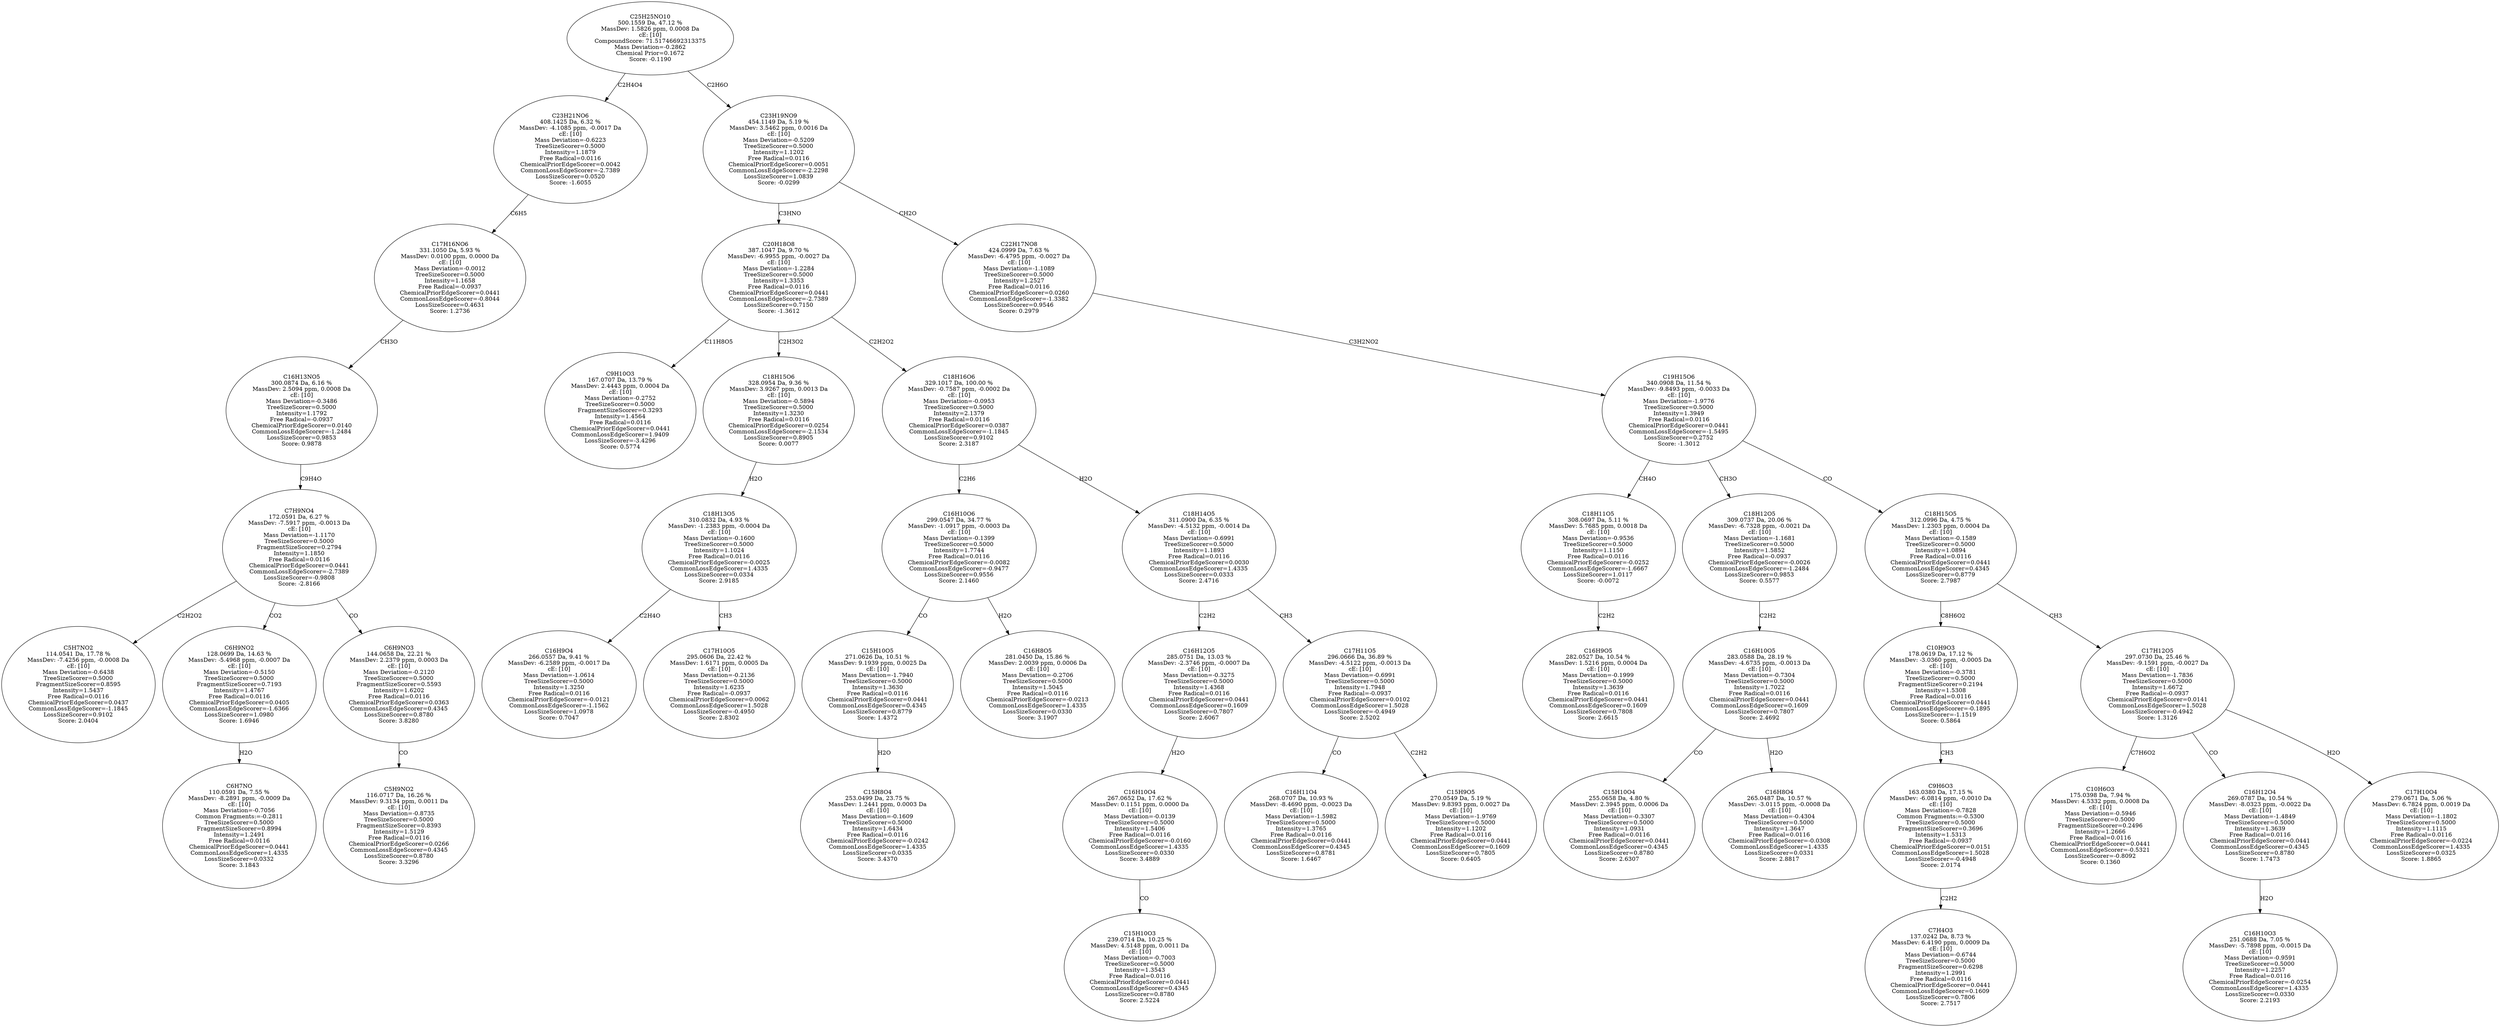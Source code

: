 strict digraph {
v1 [label="C5H7NO2\n114.0541 Da, 17.78 %\nMassDev: -7.4256 ppm, -0.0008 Da\ncE: [10]\nMass Deviation=-0.6438\nTreeSizeScorer=0.5000\nFragmentSizeScorer=0.8595\nIntensity=1.5437\nFree Radical=0.0116\nChemicalPriorEdgeScorer=0.0437\nCommonLossEdgeScorer=-1.1845\nLossSizeScorer=0.9102\nScore: 2.0404"];
v2 [label="C6H7NO\n110.0591 Da, 7.55 %\nMassDev: -8.2891 ppm, -0.0009 Da\ncE: [10]\nMass Deviation=-0.7056\nCommon Fragments:=-0.2811\nTreeSizeScorer=0.5000\nFragmentSizeScorer=0.8994\nIntensity=1.2491\nFree Radical=0.0116\nChemicalPriorEdgeScorer=0.0441\nCommonLossEdgeScorer=1.4335\nLossSizeScorer=0.0332\nScore: 3.1843"];
v3 [label="C6H9NO2\n128.0699 Da, 14.63 %\nMassDev: -5.4968 ppm, -0.0007 Da\ncE: [10]\nMass Deviation=-0.5150\nTreeSizeScorer=0.5000\nFragmentSizeScorer=0.7193\nIntensity=1.4767\nFree Radical=0.0116\nChemicalPriorEdgeScorer=0.0405\nCommonLossEdgeScorer=-1.6366\nLossSizeScorer=1.0980\nScore: 1.6946"];
v4 [label="C5H9NO2\n116.0717 Da, 16.26 %\nMassDev: 9.3134 ppm, 0.0011 Da\ncE: [10]\nMass Deviation=-0.8735\nTreeSizeScorer=0.5000\nFragmentSizeScorer=0.8393\nIntensity=1.5129\nFree Radical=0.0116\nChemicalPriorEdgeScorer=0.0266\nCommonLossEdgeScorer=0.4345\nLossSizeScorer=0.8780\nScore: 3.3296"];
v5 [label="C6H9NO3\n144.0658 Da, 22.21 %\nMassDev: 2.2379 ppm, 0.0003 Da\ncE: [10]\nMass Deviation=-0.2120\nTreeSizeScorer=0.5000\nFragmentSizeScorer=0.5593\nIntensity=1.6202\nFree Radical=0.0116\nChemicalPriorEdgeScorer=0.0363\nCommonLossEdgeScorer=0.4345\nLossSizeScorer=0.8780\nScore: 3.8280"];
v6 [label="C7H9NO4\n172.0591 Da, 6.27 %\nMassDev: -7.5917 ppm, -0.0013 Da\ncE: [10]\nMass Deviation=-1.1170\nTreeSizeScorer=0.5000\nFragmentSizeScorer=0.2794\nIntensity=1.1850\nFree Radical=0.0116\nChemicalPriorEdgeScorer=0.0441\nCommonLossEdgeScorer=-2.7389\nLossSizeScorer=-0.9808\nScore: -2.8166"];
v7 [label="C16H13NO5\n300.0874 Da, 6.16 %\nMassDev: 2.5094 ppm, 0.0008 Da\ncE: [10]\nMass Deviation=-0.3486\nTreeSizeScorer=0.5000\nIntensity=1.1792\nFree Radical=-0.0937\nChemicalPriorEdgeScorer=0.0140\nCommonLossEdgeScorer=-1.2484\nLossSizeScorer=0.9853\nScore: 0.9878"];
v8 [label="C17H16NO6\n331.1050 Da, 5.93 %\nMassDev: 0.0100 ppm, 0.0000 Da\ncE: [10]\nMass Deviation=-0.0012\nTreeSizeScorer=0.5000\nIntensity=1.1658\nFree Radical=-0.0937\nChemicalPriorEdgeScorer=0.0441\nCommonLossEdgeScorer=-0.8044\nLossSizeScorer=0.4631\nScore: 1.2736"];
v9 [label="C23H21NO6\n408.1425 Da, 6.32 %\nMassDev: -4.1085 ppm, -0.0017 Da\ncE: [10]\nMass Deviation=-0.6223\nTreeSizeScorer=0.5000\nIntensity=1.1879\nFree Radical=0.0116\nChemicalPriorEdgeScorer=0.0042\nCommonLossEdgeScorer=-2.7389\nLossSizeScorer=0.0520\nScore: -1.6055"];
v10 [label="C9H10O3\n167.0707 Da, 13.79 %\nMassDev: 2.4443 ppm, 0.0004 Da\ncE: [10]\nMass Deviation=-0.2752\nTreeSizeScorer=0.5000\nFragmentSizeScorer=0.3293\nIntensity=1.4564\nFree Radical=0.0116\nChemicalPriorEdgeScorer=0.0441\nCommonLossEdgeScorer=1.9409\nLossSizeScorer=-3.4296\nScore: 0.5774"];
v11 [label="C16H9O4\n266.0557 Da, 9.41 %\nMassDev: -6.2589 ppm, -0.0017 Da\ncE: [10]\nMass Deviation=-1.0614\nTreeSizeScorer=0.5000\nIntensity=1.3250\nFree Radical=0.0116\nChemicalPriorEdgeScorer=-0.0121\nCommonLossEdgeScorer=-1.1562\nLossSizeScorer=1.0978\nScore: 0.7047"];
v12 [label="C17H10O5\n295.0606 Da, 22.42 %\nMassDev: 1.6171 ppm, 0.0005 Da\ncE: [10]\nMass Deviation=-0.2136\nTreeSizeScorer=0.5000\nIntensity=1.6235\nFree Radical=-0.0937\nChemicalPriorEdgeScorer=0.0062\nCommonLossEdgeScorer=1.5028\nLossSizeScorer=-0.4950\nScore: 2.8302"];
v13 [label="C18H13O5\n310.0832 Da, 4.93 %\nMassDev: -1.2383 ppm, -0.0004 Da\ncE: [10]\nMass Deviation=-0.1600\nTreeSizeScorer=0.5000\nIntensity=1.1024\nFree Radical=0.0116\nChemicalPriorEdgeScorer=-0.0025\nCommonLossEdgeScorer=1.4335\nLossSizeScorer=0.0334\nScore: 2.9185"];
v14 [label="C18H15O6\n328.0954 Da, 9.36 %\nMassDev: 3.9267 ppm, 0.0013 Da\ncE: [10]\nMass Deviation=-0.5894\nTreeSizeScorer=0.5000\nIntensity=1.3230\nFree Radical=0.0116\nChemicalPriorEdgeScorer=0.0254\nCommonLossEdgeScorer=-2.1534\nLossSizeScorer=0.8905\nScore: 0.0077"];
v15 [label="C15H8O4\n253.0499 Da, 23.75 %\nMassDev: 1.2441 ppm, 0.0003 Da\ncE: [10]\nMass Deviation=-0.1609\nTreeSizeScorer=0.5000\nIntensity=1.6434\nFree Radical=0.0116\nChemicalPriorEdgeScorer=-0.0242\nCommonLossEdgeScorer=1.4335\nLossSizeScorer=0.0335\nScore: 3.4370"];
v16 [label="C15H10O5\n271.0626 Da, 10.51 %\nMassDev: 9.1939 ppm, 0.0025 Da\ncE: [10]\nMass Deviation=-1.7940\nTreeSizeScorer=0.5000\nIntensity=1.3630\nFree Radical=0.0116\nChemicalPriorEdgeScorer=0.0441\nCommonLossEdgeScorer=0.4345\nLossSizeScorer=0.8779\nScore: 1.4372"];
v17 [label="C16H8O5\n281.0450 Da, 15.86 %\nMassDev: 2.0039 ppm, 0.0006 Da\ncE: [10]\nMass Deviation=-0.2706\nTreeSizeScorer=0.5000\nIntensity=1.5045\nFree Radical=0.0116\nChemicalPriorEdgeScorer=-0.0213\nCommonLossEdgeScorer=1.4335\nLossSizeScorer=0.0330\nScore: 3.1907"];
v18 [label="C16H10O6\n299.0547 Da, 34.77 %\nMassDev: -1.0917 ppm, -0.0003 Da\ncE: [10]\nMass Deviation=-0.1399\nTreeSizeScorer=0.5000\nIntensity=1.7744\nFree Radical=0.0116\nChemicalPriorEdgeScorer=-0.0082\nCommonLossEdgeScorer=-0.9477\nLossSizeScorer=0.9556\nScore: 2.1460"];
v19 [label="C15H10O3\n239.0714 Da, 10.25 %\nMassDev: 4.5148 ppm, 0.0011 Da\ncE: [10]\nMass Deviation=-0.7003\nTreeSizeScorer=0.5000\nIntensity=1.3543\nFree Radical=0.0116\nChemicalPriorEdgeScorer=0.0441\nCommonLossEdgeScorer=0.4345\nLossSizeScorer=0.8780\nScore: 2.5224"];
v20 [label="C16H10O4\n267.0652 Da, 17.62 %\nMassDev: 0.1151 ppm, 0.0000 Da\ncE: [10]\nMass Deviation=-0.0139\nTreeSizeScorer=0.5000\nIntensity=1.5406\nFree Radical=0.0116\nChemicalPriorEdgeScorer=-0.0160\nCommonLossEdgeScorer=1.4335\nLossSizeScorer=0.0330\nScore: 3.4889"];
v21 [label="C16H12O5\n285.0751 Da, 13.03 %\nMassDev: -2.3746 ppm, -0.0007 Da\ncE: [10]\nMass Deviation=-0.3275\nTreeSizeScorer=0.5000\nIntensity=1.4368\nFree Radical=0.0116\nChemicalPriorEdgeScorer=0.0441\nCommonLossEdgeScorer=0.1609\nLossSizeScorer=0.7807\nScore: 2.6067"];
v22 [label="C16H11O4\n268.0707 Da, 10.93 %\nMassDev: -8.4690 ppm, -0.0023 Da\ncE: [10]\nMass Deviation=-1.5982\nTreeSizeScorer=0.5000\nIntensity=1.3765\nFree Radical=0.0116\nChemicalPriorEdgeScorer=0.0441\nCommonLossEdgeScorer=0.4345\nLossSizeScorer=0.8781\nScore: 1.6467"];
v23 [label="C15H9O5\n270.0549 Da, 5.19 %\nMassDev: 9.8393 ppm, 0.0027 Da\ncE: [10]\nMass Deviation=-1.9769\nTreeSizeScorer=0.5000\nIntensity=1.1202\nFree Radical=0.0116\nChemicalPriorEdgeScorer=0.0441\nCommonLossEdgeScorer=0.1609\nLossSizeScorer=0.7805\nScore: 0.6405"];
v24 [label="C17H11O5\n296.0666 Da, 36.89 %\nMassDev: -4.5122 ppm, -0.0013 Da\ncE: [10]\nMass Deviation=-0.6991\nTreeSizeScorer=0.5000\nIntensity=1.7948\nFree Radical=-0.0937\nChemicalPriorEdgeScorer=0.0102\nCommonLossEdgeScorer=1.5028\nLossSizeScorer=-0.4949\nScore: 2.5202"];
v25 [label="C18H14O5\n311.0900 Da, 6.35 %\nMassDev: -4.5132 ppm, -0.0014 Da\ncE: [10]\nMass Deviation=-0.6991\nTreeSizeScorer=0.5000\nIntensity=1.1893\nFree Radical=0.0116\nChemicalPriorEdgeScorer=0.0030\nCommonLossEdgeScorer=1.4335\nLossSizeScorer=0.0333\nScore: 2.4716"];
v26 [label="C18H16O6\n329.1017 Da, 100.00 %\nMassDev: -0.7587 ppm, -0.0002 Da\ncE: [10]\nMass Deviation=-0.0953\nTreeSizeScorer=0.5000\nIntensity=2.1379\nFree Radical=0.0116\nChemicalPriorEdgeScorer=0.0387\nCommonLossEdgeScorer=-1.1845\nLossSizeScorer=0.9102\nScore: 2.3187"];
v27 [label="C20H18O8\n387.1047 Da, 9.70 %\nMassDev: -6.9955 ppm, -0.0027 Da\ncE: [10]\nMass Deviation=-1.2284\nTreeSizeScorer=0.5000\nIntensity=1.3353\nFree Radical=0.0116\nChemicalPriorEdgeScorer=0.0441\nCommonLossEdgeScorer=-2.7389\nLossSizeScorer=0.7150\nScore: -1.3612"];
v28 [label="C16H9O5\n282.0527 Da, 10.54 %\nMassDev: 1.5216 ppm, 0.0004 Da\ncE: [10]\nMass Deviation=-0.1999\nTreeSizeScorer=0.5000\nIntensity=1.3639\nFree Radical=0.0116\nChemicalPriorEdgeScorer=0.0441\nCommonLossEdgeScorer=0.1609\nLossSizeScorer=0.7808\nScore: 2.6615"];
v29 [label="C18H11O5\n308.0697 Da, 5.11 %\nMassDev: 5.7685 ppm, 0.0018 Da\ncE: [10]\nMass Deviation=-0.9536\nTreeSizeScorer=0.5000\nIntensity=1.1150\nFree Radical=0.0116\nChemicalPriorEdgeScorer=-0.0252\nCommonLossEdgeScorer=-1.6667\nLossSizeScorer=1.0117\nScore: -0.0072"];
v30 [label="C15H10O4\n255.0658 Da, 4.80 %\nMassDev: 2.3945 ppm, 0.0006 Da\ncE: [10]\nMass Deviation=-0.3307\nTreeSizeScorer=0.5000\nIntensity=1.0931\nFree Radical=0.0116\nChemicalPriorEdgeScorer=0.0441\nCommonLossEdgeScorer=0.4345\nLossSizeScorer=0.8780\nScore: 2.6307"];
v31 [label="C16H8O4\n265.0487 Da, 10.57 %\nMassDev: -3.0115 ppm, -0.0008 Da\ncE: [10]\nMass Deviation=-0.4304\nTreeSizeScorer=0.5000\nIntensity=1.3647\nFree Radical=0.0116\nChemicalPriorEdgeScorer=-0.0308\nCommonLossEdgeScorer=1.4335\nLossSizeScorer=0.0331\nScore: 2.8817"];
v32 [label="C16H10O5\n283.0588 Da, 28.19 %\nMassDev: -4.6735 ppm, -0.0013 Da\ncE: [10]\nMass Deviation=-0.7304\nTreeSizeScorer=0.5000\nIntensity=1.7022\nFree Radical=0.0116\nChemicalPriorEdgeScorer=0.0441\nCommonLossEdgeScorer=0.1609\nLossSizeScorer=0.7807\nScore: 2.4692"];
v33 [label="C18H12O5\n309.0737 Da, 20.06 %\nMassDev: -6.7328 ppm, -0.0021 Da\ncE: [10]\nMass Deviation=-1.1681\nTreeSizeScorer=0.5000\nIntensity=1.5852\nFree Radical=-0.0937\nChemicalPriorEdgeScorer=-0.0026\nCommonLossEdgeScorer=-1.2484\nLossSizeScorer=0.9853\nScore: 0.5577"];
v34 [label="C7H4O3\n137.0242 Da, 8.73 %\nMassDev: 6.4190 ppm, 0.0009 Da\ncE: [10]\nMass Deviation=-0.6744\nTreeSizeScorer=0.5000\nFragmentSizeScorer=0.6298\nIntensity=1.2991\nFree Radical=0.0116\nChemicalPriorEdgeScorer=0.0441\nCommonLossEdgeScorer=0.1609\nLossSizeScorer=0.7806\nScore: 2.7517"];
v35 [label="C9H6O3\n163.0380 Da, 17.15 %\nMassDev: -6.0814 ppm, -0.0010 Da\ncE: [10]\nMass Deviation=-0.7828\nCommon Fragments:=-0.5300\nTreeSizeScorer=0.5000\nFragmentSizeScorer=0.3696\nIntensity=1.5313\nFree Radical=-0.0937\nChemicalPriorEdgeScorer=0.0151\nCommonLossEdgeScorer=1.5028\nLossSizeScorer=-0.4948\nScore: 2.0174"];
v36 [label="C10H9O3\n178.0619 Da, 17.12 %\nMassDev: -3.0360 ppm, -0.0005 Da\ncE: [10]\nMass Deviation=-0.3781\nTreeSizeScorer=0.5000\nFragmentSizeScorer=0.2194\nIntensity=1.5308\nFree Radical=0.0116\nChemicalPriorEdgeScorer=0.0441\nCommonLossEdgeScorer=-0.1895\nLossSizeScorer=-1.1519\nScore: 0.5864"];
v37 [label="C10H6O3\n175.0398 Da, 7.94 %\nMassDev: 4.5332 ppm, 0.0008 Da\ncE: [10]\nMass Deviation=-0.5946\nTreeSizeScorer=0.5000\nFragmentSizeScorer=0.2496\nIntensity=1.2666\nFree Radical=0.0116\nChemicalPriorEdgeScorer=0.0441\nCommonLossEdgeScorer=-0.5321\nLossSizeScorer=-0.8092\nScore: 0.1360"];
v38 [label="C16H10O3\n251.0688 Da, 7.05 %\nMassDev: -5.7898 ppm, -0.0015 Da\ncE: [10]\nMass Deviation=-0.9591\nTreeSizeScorer=0.5000\nIntensity=1.2257\nFree Radical=0.0116\nChemicalPriorEdgeScorer=-0.0254\nCommonLossEdgeScorer=1.4335\nLossSizeScorer=0.0330\nScore: 2.2193"];
v39 [label="C16H12O4\n269.0787 Da, 10.54 %\nMassDev: -8.0323 ppm, -0.0022 Da\ncE: [10]\nMass Deviation=-1.4849\nTreeSizeScorer=0.5000\nIntensity=1.3639\nFree Radical=0.0116\nChemicalPriorEdgeScorer=0.0441\nCommonLossEdgeScorer=0.4345\nLossSizeScorer=0.8780\nScore: 1.7473"];
v40 [label="C17H10O4\n279.0671 Da, 5.06 %\nMassDev: 6.7824 ppm, 0.0019 Da\ncE: [10]\nMass Deviation=-1.1802\nTreeSizeScorer=0.5000\nIntensity=1.1115\nFree Radical=0.0116\nChemicalPriorEdgeScorer=-0.0224\nCommonLossEdgeScorer=1.4335\nLossSizeScorer=0.0325\nScore: 1.8865"];
v41 [label="C17H12O5\n297.0730 Da, 25.46 %\nMassDev: -9.1591 ppm, -0.0027 Da\ncE: [10]\nMass Deviation=-1.7836\nTreeSizeScorer=0.5000\nIntensity=1.6672\nFree Radical=-0.0937\nChemicalPriorEdgeScorer=0.0141\nCommonLossEdgeScorer=1.5028\nLossSizeScorer=-0.4942\nScore: 1.3126"];
v42 [label="C18H15O5\n312.0996 Da, 4.75 %\nMassDev: 1.2303 ppm, 0.0004 Da\ncE: [10]\nMass Deviation=-0.1589\nTreeSizeScorer=0.5000\nIntensity=1.0894\nFree Radical=0.0116\nChemicalPriorEdgeScorer=0.0441\nCommonLossEdgeScorer=0.4345\nLossSizeScorer=0.8779\nScore: 2.7987"];
v43 [label="C19H15O6\n340.0908 Da, 11.54 %\nMassDev: -9.8493 ppm, -0.0033 Da\ncE: [10]\nMass Deviation=-1.9776\nTreeSizeScorer=0.5000\nIntensity=1.3949\nFree Radical=0.0116\nChemicalPriorEdgeScorer=0.0441\nCommonLossEdgeScorer=-1.5495\nLossSizeScorer=0.2752\nScore: -1.3012"];
v44 [label="C22H17NO8\n424.0999 Da, 7.63 %\nMassDev: -6.4795 ppm, -0.0027 Da\ncE: [10]\nMass Deviation=-1.1089\nTreeSizeScorer=0.5000\nIntensity=1.2527\nFree Radical=0.0116\nChemicalPriorEdgeScorer=0.0260\nCommonLossEdgeScorer=-1.3382\nLossSizeScorer=0.9546\nScore: 0.2979"];
v45 [label="C23H19NO9\n454.1149 Da, 5.19 %\nMassDev: 3.5462 ppm, 0.0016 Da\ncE: [10]\nMass Deviation=-0.5209\nTreeSizeScorer=0.5000\nIntensity=1.1202\nFree Radical=0.0116\nChemicalPriorEdgeScorer=0.0051\nCommonLossEdgeScorer=-2.2298\nLossSizeScorer=1.0839\nScore: -0.0299"];
v46 [label="C25H25NO10\n500.1559 Da, 47.12 %\nMassDev: 1.5826 ppm, 0.0008 Da\ncE: [10]\nCompoundScore: 71.51746692313375\nMass Deviation=-0.2862\nChemical Prior=0.1672\nScore: -0.1190"];
v6 -> v1 [label="C2H2O2"];
v3 -> v2 [label="H2O"];
v6 -> v3 [label="CO2"];
v5 -> v4 [label="CO"];
v6 -> v5 [label="CO"];
v7 -> v6 [label="C9H4O"];
v8 -> v7 [label="CH3O"];
v9 -> v8 [label="C6H5"];
v46 -> v9 [label="C2H4O4"];
v27 -> v10 [label="C11H8O5"];
v13 -> v11 [label="C2H4O"];
v13 -> v12 [label="CH3"];
v14 -> v13 [label="H2O"];
v27 -> v14 [label="C2H3O2"];
v16 -> v15 [label="H2O"];
v18 -> v16 [label="CO"];
v18 -> v17 [label="H2O"];
v26 -> v18 [label="C2H6"];
v20 -> v19 [label="CO"];
v21 -> v20 [label="H2O"];
v25 -> v21 [label="C2H2"];
v24 -> v22 [label="CO"];
v24 -> v23 [label="C2H2"];
v25 -> v24 [label="CH3"];
v26 -> v25 [label="H2O"];
v27 -> v26 [label="C2H2O2"];
v45 -> v27 [label="C3HNO"];
v29 -> v28 [label="C2H2"];
v43 -> v29 [label="CH4O"];
v32 -> v30 [label="CO"];
v32 -> v31 [label="H2O"];
v33 -> v32 [label="C2H2"];
v43 -> v33 [label="CH3O"];
v35 -> v34 [label="C2H2"];
v36 -> v35 [label="CH3"];
v42 -> v36 [label="C8H6O2"];
v41 -> v37 [label="C7H6O2"];
v39 -> v38 [label="H2O"];
v41 -> v39 [label="CO"];
v41 -> v40 [label="H2O"];
v42 -> v41 [label="CH3"];
v43 -> v42 [label="CO"];
v44 -> v43 [label="C3H2NO2"];
v45 -> v44 [label="CH2O"];
v46 -> v45 [label="C2H6O"];
}